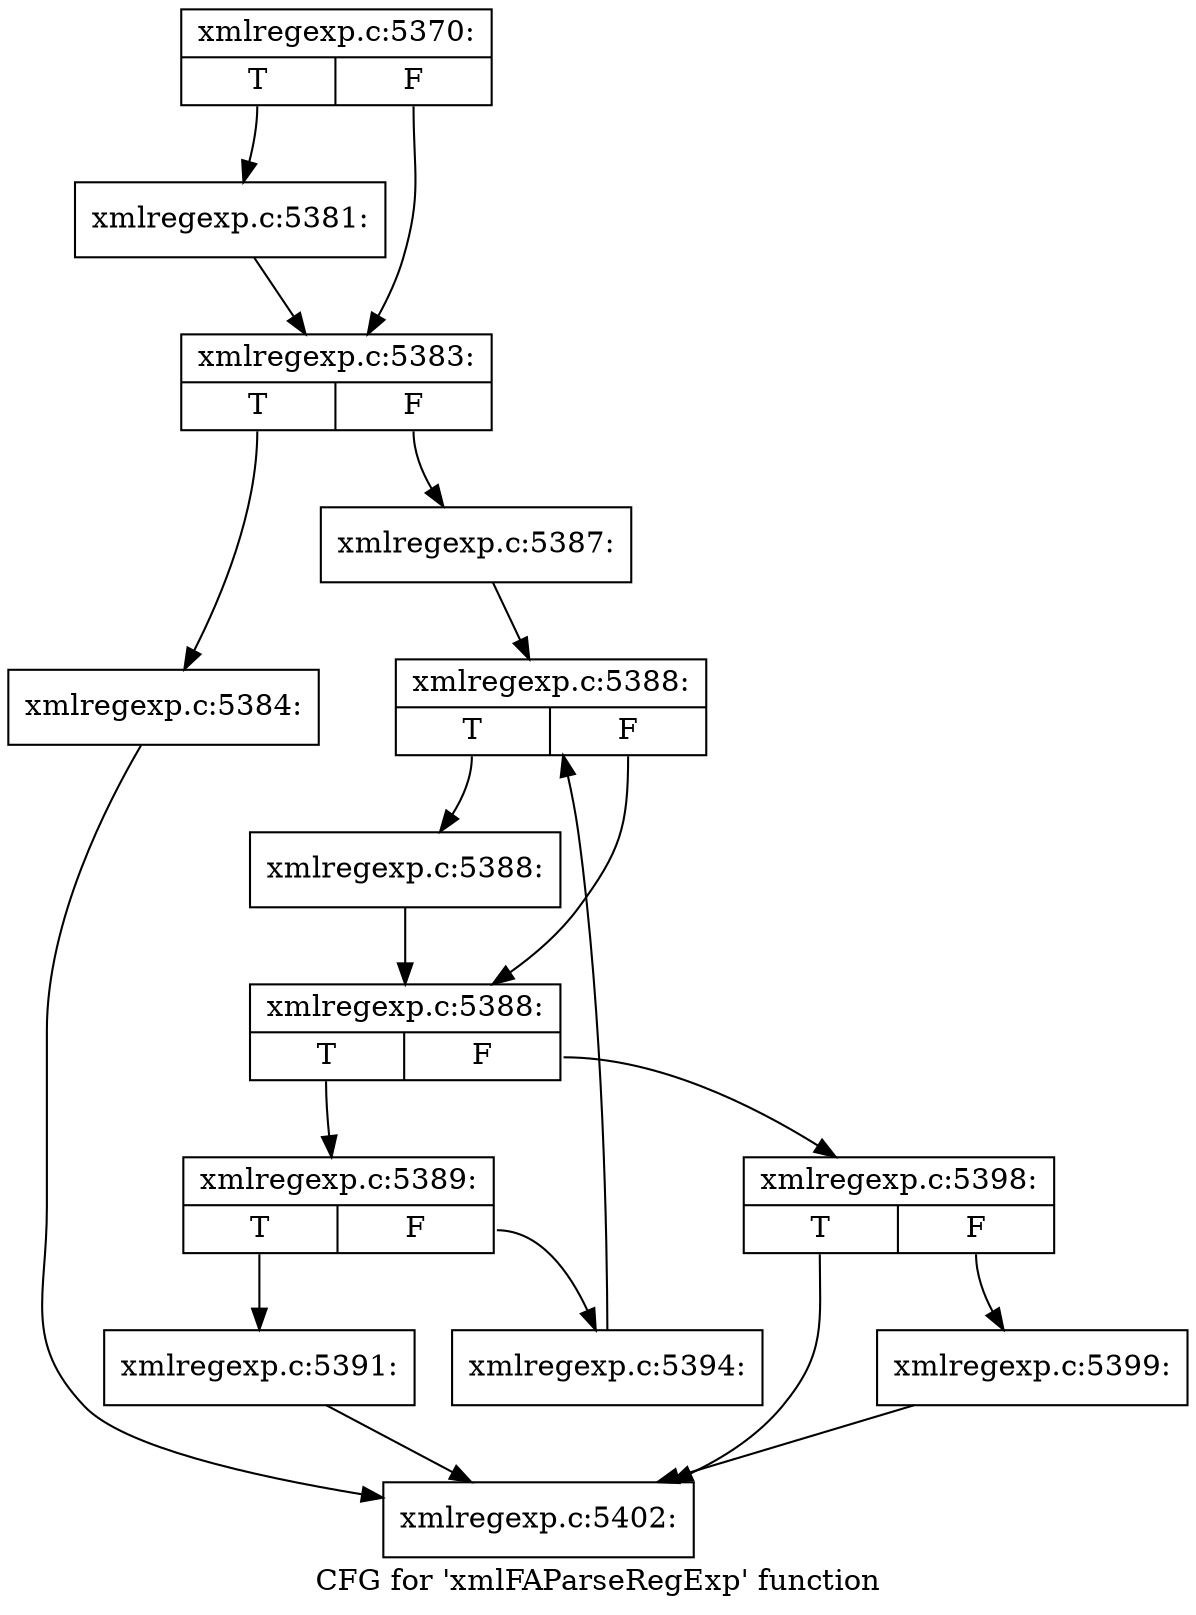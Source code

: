 digraph "CFG for 'xmlFAParseRegExp' function" {
	label="CFG for 'xmlFAParseRegExp' function";

	Node0x42b96d0 [shape=record,label="{xmlregexp.c:5370:|{<s0>T|<s1>F}}"];
	Node0x42b96d0:s0 -> Node0x42c05d0;
	Node0x42b96d0:s1 -> Node0x42c08f0;
	Node0x42c05d0 [shape=record,label="{xmlregexp.c:5381:}"];
	Node0x42c05d0 -> Node0x42c08f0;
	Node0x42c08f0 [shape=record,label="{xmlregexp.c:5383:|{<s0>T|<s1>F}}"];
	Node0x42c08f0:s0 -> Node0x42c0d90;
	Node0x42c08f0:s1 -> Node0x42c0de0;
	Node0x42c0d90 [shape=record,label="{xmlregexp.c:5384:}"];
	Node0x42c0d90 -> Node0x42c38c0;
	Node0x42c0de0 [shape=record,label="{xmlregexp.c:5387:}"];
	Node0x42c0de0 -> Node0x42c1950;
	Node0x42c1950 [shape=record,label="{xmlregexp.c:5388:|{<s0>T|<s1>F}}"];
	Node0x42c1950:s0 -> Node0x42c1c20;
	Node0x42c1950:s1 -> Node0x42c1bd0;
	Node0x42c1c20 [shape=record,label="{xmlregexp.c:5388:}"];
	Node0x42c1c20 -> Node0x42c1bd0;
	Node0x42c1bd0 [shape=record,label="{xmlregexp.c:5388:|{<s0>T|<s1>F}}"];
	Node0x42c1bd0:s0 -> Node0x42c2370;
	Node0x42c1bd0:s1 -> Node0x42c1b50;
	Node0x42c2370 [shape=record,label="{xmlregexp.c:5389:|{<s0>T|<s1>F}}"];
	Node0x42c2370:s0 -> Node0x42c2720;
	Node0x42c2370:s1 -> Node0x42c2770;
	Node0x42c2720 [shape=record,label="{xmlregexp.c:5391:}"];
	Node0x42c2720 -> Node0x42c38c0;
	Node0x42c2770 [shape=record,label="{xmlregexp.c:5394:}"];
	Node0x42c2770 -> Node0x42c1950;
	Node0x42c1b50 [shape=record,label="{xmlregexp.c:5398:|{<s0>T|<s1>F}}"];
	Node0x42c1b50:s0 -> Node0x42c38c0;
	Node0x42c1b50:s1 -> Node0x42c3870;
	Node0x42c3870 [shape=record,label="{xmlregexp.c:5399:}"];
	Node0x42c3870 -> Node0x42c38c0;
	Node0x42c38c0 [shape=record,label="{xmlregexp.c:5402:}"];
}
